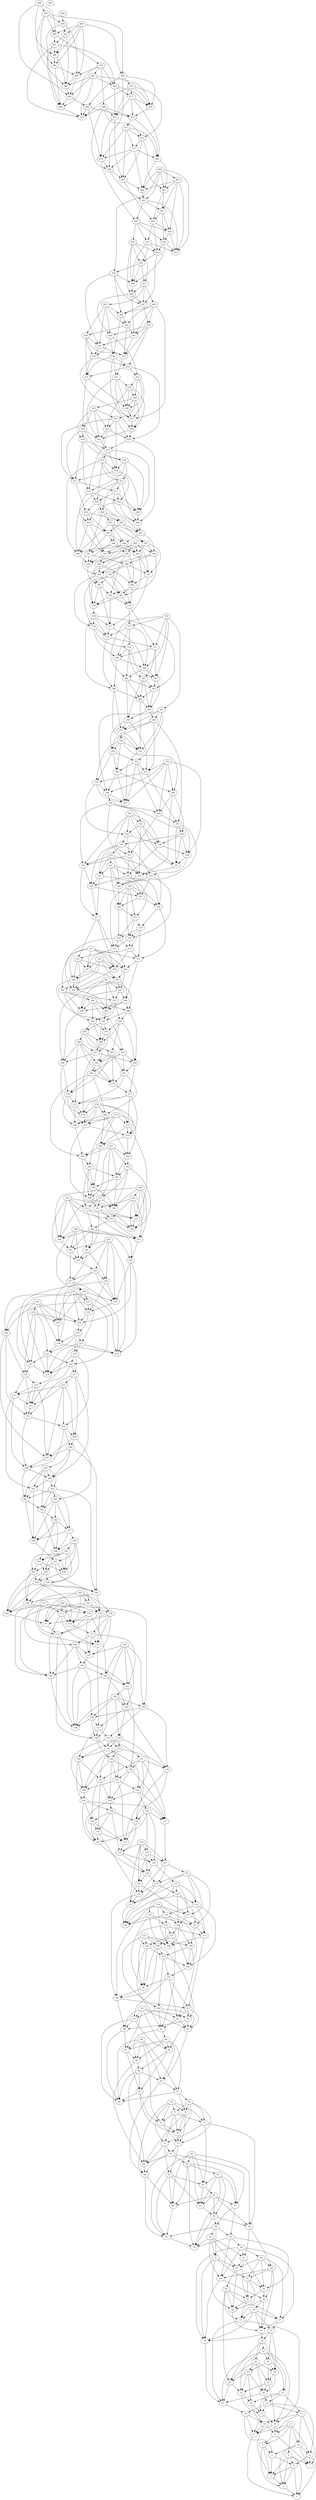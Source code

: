 digraph sample {
2 -> 1;
3 -> 2;
4 -> 1;
4 -> 2;
4 -> 3;
5 -> 3;
5 -> 4;
6 -> 2;
6 -> 3;
6 -> 5;
8 -> 1;
8 -> 2;
8 -> 3;
8 -> 4;
8 -> 7;
9 -> 1;
9 -> 4;
9 -> 7;
10 -> 2;
10 -> 5;
10 -> 7;
10 -> 9;
11 -> 6;
11 -> 7;
12 -> 1;
13 -> 6;
13 -> 8;
13 -> 9;
13 -> 10;
13 -> 11;
13 -> 12;
14 -> 3;
14 -> 11;
14 -> 12;
15 -> 7;
15 -> 10;
15 -> 11;
15 -> 14;
16 -> 11;
16 -> 12;
17 -> 12;
17 -> 16;
18 -> 5;
18 -> 12;
18 -> 14;
19 -> 9;
19 -> 15;
19 -> 17;
19 -> 18;
20 -> 14;
20 -> 17;
21 -> 15;
21 -> 17;
21 -> 19;
21 -> 20;
22 -> 17;
22 -> 20;
23 -> 18;
24 -> 19;
24 -> 23;
25 -> 16;
25 -> 22;
25 -> 24;
26 -> 22;
26 -> 23;
27 -> 20;
27 -> 22;
27 -> 24;
27 -> 26;
28 -> 24;
28 -> 25;
29 -> 24;
29 -> 25;
29 -> 26;
29 -> 27;
29 -> 28;
30 -> 21;
30 -> 25;
30 -> 27;
30 -> 28;
31 -> 16;
31 -> 21;
31 -> 22;
31 -> 23;
31 -> 30;
32 -> 26;
32 -> 28;
32 -> 29;
32 -> 31;
33 -> 16;
33 -> 23;
34 -> 23;
35 -> 28;
35 -> 30;
35 -> 32;
35 -> 34;
36 -> 32;
37 -> 35;
37 -> 36;
38 -> 33;
38 -> 34;
38 -> 35;
38 -> 36;
38 -> 37;
39 -> 33;
39 -> 36;
39 -> 38;
40 -> 36;
41 -> 33;
41 -> 40;
42 -> 39;
42 -> 41;
43 -> 40;
43 -> 41;
43 -> 42;
44 -> 26;
44 -> 33;
44 -> 37;
44 -> 40;
44 -> 41;
45 -> 40;
45 -> 44;
46 -> 34;
46 -> 39;
47 -> 41;
47 -> 42;
47 -> 45;
48 -> 36;
48 -> 39;
48 -> 43;
48 -> 46;
49 -> 37;
49 -> 42;
49 -> 43;
49 -> 45;
49 -> 48;
50 -> 34;
50 -> 37;
50 -> 46;
50 -> 47;
50 -> 49;
51 -> 34;
51 -> 40;
51 -> 43;
51 -> 45;
53 -> 42;
53 -> 46;
53 -> 50;
53 -> 52;
54 -> 45;
54 -> 46;
54 -> 47;
54 -> 51;
54 -> 52;
55 -> 52;
56 -> 51;
56 -> 53;
56 -> 54;
56 -> 55;
57 -> 53;
57 -> 56;
58 -> 47;
58 -> 48;
59 -> 52;
59 -> 56;
59 -> 58;
60 -> 55;
61 -> 59;
62 -> 57;
62 -> 58;
62 -> 59;
62 -> 60;
62 -> 61;
63 -> 61;
63 -> 62;
64 -> 52;
64 -> 57;
64 -> 59;
64 -> 61;
64 -> 63;
65 -> 52;
65 -> 57;
65 -> 60;
65 -> 64;
66 -> 55;
66 -> 60;
67 -> 55;
67 -> 60;
67 -> 61;
67 -> 63;
68 -> 66;
69 -> 55;
69 -> 58;
69 -> 60;
69 -> 61;
69 -> 63;
69 -> 65;
70 -> 57;
70 -> 65;
70 -> 66;
70 -> 68;
71 -> 67;
71 -> 68;
71 -> 70;
72 -> 58;
72 -> 63;
72 -> 71;
73 -> 67;
73 -> 70;
74 -> 73;
75 -> 68;
75 -> 73;
75 -> 74;
76 -> 73;
76 -> 74;
77 -> 71;
77 -> 72;
77 -> 74;
77 -> 76;
78 -> 66;
78 -> 71;
78 -> 72;
78 -> 75;
78 -> 76;
78 -> 77;
79 -> 72;
79 -> 73;
79 -> 74;
79 -> 75;
79 -> 77;
81 -> 75;
81 -> 79;
81 -> 80;
82 -> 74;
82 -> 76;
82 -> 80;
83 -> 66;
83 -> 81;
84 -> 68;
84 -> 80;
84 -> 82;
84 -> 83;
85 -> 82;
85 -> 84;
86 -> 68;
86 -> 84;
87 -> 82;
87 -> 86;
88 -> 81;
88 -> 83;
88 -> 85;
88 -> 86;
88 -> 87;
89 -> 76;
89 -> 80;
89 -> 81;
89 -> 83;
89 -> 86;
89 -> 87;
90 -> 80;
90 -> 87;
91 -> 86;
91 -> 88;
92 -> 83;
93 -> 80;
93 -> 85;
93 -> 90;
94 -> 85;
94 -> 90;
94 -> 92;
95 -> 85;
95 -> 87;
95 -> 90;
95 -> 92;
95 -> 93;
95 -> 94;
96 -> 91;
96 -> 92;
97 -> 92;
97 -> 94;
97 -> 96;
98 -> 90;
98 -> 97;
99 -> 98;
100 -> 91;
100 -> 92;
100 -> 93;
100 -> 96;
101 -> 93;
101 -> 96;
101 -> 97;
101 -> 99;
102 -> 101;
103 -> 100;
103 -> 101;
103 -> 102;
104 -> 96;
104 -> 102;
104 -> 103;
105 -> 94;
105 -> 98;
105 -> 99;
105 -> 103;
106 -> 91;
106 -> 99;
106 -> 103;
107 -> 91;
107 -> 102;
107 -> 105;
107 -> 106;
109 -> 104;
109 -> 107;
109 -> 108;
110 -> 99;
110 -> 100;
110 -> 104;
110 -> 105;
110 -> 106;
110 -> 108;
111 -> 97;
111 -> 108;
112 -> 106;
112 -> 107;
112 -> 108;
112 -> 111;
113 -> 104;
113 -> 111;
115 -> 99;
115 -> 108;
115 -> 112;
115 -> 113;
115 -> 114;
116 -> 102;
116 -> 109;
116 -> 112;
116 -> 114;
117 -> 109;
117 -> 111;
118 -> 102;
118 -> 111;
118 -> 116;
119 -> 109;
119 -> 113;
119 -> 115;
119 -> 118;
120 -> 98;
120 -> 108;
120 -> 113;
120 -> 114;
120 -> 116;
120 -> 117;
121 -> 114;
122 -> 114;
122 -> 117;
122 -> 118;
122 -> 119;
122 -> 121;
123 -> 98;
123 -> 121;
124 -> 119;
124 -> 121;
124 -> 123;
125 -> 113;
125 -> 114;
125 -> 117;
125 -> 118;
125 -> 124;
126 -> 117;
126 -> 121;
126 -> 123;
127 -> 123;
127 -> 124;
127 -> 125;
128 -> 124;
128 -> 126;
129 -> 122;
129 -> 128;
130 -> 126;
130 -> 127;
130 -> 128;
130 -> 129;
131 -> 128;
131 -> 129;
132 -> 121;
132 -> 126;
132 -> 127;
132 -> 129;
132 -> 130;
132 -> 131;
133 -> 131;
134 -> 128;
135 -> 123;
135 -> 133;
135 -> 134;
136 -> 133;
136 -> 134;
136 -> 135;
137 -> 127;
138 -> 131;
138 -> 133;
139 -> 131;
139 -> 135;
139 -> 136;
139 -> 138;
140 -> 129;
140 -> 130;
140 -> 134;
140 -> 137;
140 -> 138;
141 -> 134;
141 -> 136;
141 -> 137;
141 -> 139;
142 -> 134;
142 -> 139;
143 -> 135;
143 -> 136;
143 -> 142;
144 -> 137;
144 -> 140;
144 -> 142;
145 -> 133;
145 -> 138;
146 -> 141;
147 -> 133;
147 -> 144;
147 -> 146;
148 -> 137;
148 -> 142;
148 -> 147;
149 -> 142;
149 -> 146;
149 -> 147;
149 -> 148;
150 -> 141;
150 -> 143;
150 -> 146;
151 -> 137;
151 -> 138;
151 -> 143;
151 -> 145;
151 -> 148;
152 -> 143;
152 -> 145;
152 -> 146;
152 -> 149;
153 -> 144;
153 -> 147;
153 -> 150;
154 -> 144;
154 -> 150;
154 -> 152;
154 -> 153;
155 -> 146;
155 -> 151;
155 -> 152;
155 -> 153;
156 -> 149;
156 -> 153;
157 -> 150;
157 -> 155;
157 -> 156;
158 -> 145;
158 -> 154;
158 -> 157;
160 -> 156;
160 -> 157;
160 -> 159;
161 -> 145;
161 -> 155;
161 -> 160;
162 -> 154;
162 -> 158;
162 -> 159;
162 -> 160;
162 -> 161;
163 -> 148;
163 -> 162;
164 -> 158;
164 -> 159;
164 -> 163;
165 -> 159;
166 -> 159;
166 -> 160;
166 -> 164;
166 -> 165;
167 -> 166;
168 -> 163;
168 -> 165;
168 -> 166;
168 -> 167;
169 -> 156;
169 -> 158;
169 -> 161;
169 -> 163;
169 -> 164;
169 -> 167;
170 -> 157;
171 -> 163;
171 -> 167;
171 -> 168;
171 -> 170;
172 -> 171;
173 -> 165;
173 -> 170;
173 -> 172;
174 -> 156;
174 -> 159;
175 -> 161;
175 -> 165;
175 -> 168;
175 -> 170;
175 -> 173;
175 -> 174;
176 -> 164;
176 -> 167;
176 -> 172;
176 -> 174;
177 -> 174;
178 -> 167;
178 -> 170;
178 -> 171;
178 -> 177;
179 -> 170;
179 -> 174;
180 -> 165;
180 -> 172;
180 -> 173;
180 -> 176;
180 -> 177;
180 -> 179;
181 -> 173;
181 -> 177;
181 -> 178;
181 -> 179;
182 -> 177;
183 -> 172;
183 -> 177;
183 -> 178;
183 -> 179;
183 -> 181;
183 -> 182;
184 -> 176;
184 -> 182;
185 -> 172;
185 -> 181;
185 -> 182;
186 -> 179;
186 -> 184;
187 -> 182;
187 -> 184;
187 -> 185;
188 -> 182;
188 -> 184;
188 -> 186;
189 -> 184;
189 -> 185;
189 -> 188;
190 -> 185;
191 -> 186;
191 -> 187;
191 -> 189;
191 -> 190;
192 -> 187;
192 -> 189;
192 -> 190;
193 -> 187;
193 -> 188;
193 -> 189;
193 -> 190;
193 -> 192;
194 -> 190;
194 -> 192;
195 -> 188;
195 -> 190;
195 -> 191;
195 -> 193;
195 -> 194;
196 -> 191;
197 -> 194;
197 -> 195;
197 -> 196;
198 -> 192;
198 -> 194;
198 -> 196;
198 -> 197;
199 -> 194;
199 -> 198;
200 -> 196;
200 -> 197;
200 -> 198;
200 -> 199;
201 -> 196;
201 -> 199;
202 -> 196;
202 -> 197;
202 -> 201;
203 -> 186;
203 -> 199;
203 -> 200;
203 -> 201;
204 -> 202;
204 -> 203;
205 -> 199;
205 -> 201;
205 -> 202;
205 -> 203;
205 -> 204;
206 -> 201;
206 -> 204;
207 -> 206;
208 -> 186;
208 -> 204;
208 -> 205;
208 -> 207;
209 -> 200;
209 -> 207;
209 -> 208;
210 -> 206;
210 -> 208;
210 -> 209;
211 -> 206;
211 -> 210;
212 -> 211;
213 -> 202;
213 -> 206;
213 -> 212;
214 -> 207;
214 -> 211;
214 -> 212;
214 -> 213;
215 -> 207;
215 -> 209;
215 -> 210;
215 -> 212;
215 -> 213;
216 -> 212;
216 -> 213;
216 -> 214;
217 -> 204;
217 -> 209;
217 -> 211;
217 -> 215;
218 -> 207;
218 -> 211;
218 -> 216;
220 -> 212;
220 -> 217;
220 -> 219;
221 -> 216;
221 -> 219;
222 -> 219;
222 -> 220;
222 -> 221;
223 -> 210;
223 -> 217;
223 -> 219;
223 -> 220;
225 -> 214;
225 -> 219;
225 -> 223;
225 -> 224;
226 -> 222;
226 -> 224;
227 -> 222;
227 -> 223;
227 -> 225;
227 -> 226;
228 -> 227;
229 -> 226;
230 -> 216;
230 -> 221;
230 -> 222;
230 -> 228;
230 -> 229;
231 -> 218;
231 -> 219;
231 -> 226;
231 -> 228;
231 -> 229;
231 -> 230;
232 -> 227;
232 -> 228;
233 -> 218;
233 -> 220;
233 -> 225;
233 -> 232;
234 -> 218;
234 -> 224;
234 -> 228;
234 -> 229;
234 -> 232;
234 -> 233;
235 -> 232;
236 -> 221;
236 -> 229;
236 -> 233;
236 -> 235;
237 -> 224;
237 -> 229;
237 -> 236;
238 -> 221;
238 -> 232;
238 -> 235;
239 -> 226;
239 -> 235;
239 -> 237;
239 -> 238;
240 -> 224;
240 -> 228;
240 -> 235;
241 -> 239;
242 -> 237;
242 -> 241;
243 -> 224;
243 -> 235;
243 -> 238;
243 -> 239;
243 -> 241;
243 -> 242;
244 -> 242;
245 -> 237;
245 -> 238;
245 -> 241;
246 -> 240;
246 -> 242;
246 -> 244;
246 -> 245;
247 -> 240;
248 -> 236;
248 -> 240;
248 -> 241;
248 -> 242;
248 -> 244;
248 -> 247;
250 -> 246;
250 -> 247;
250 -> 249;
251 -> 245;
251 -> 249;
251 -> 250;
252 -> 249;
253 -> 246;
253 -> 247;
253 -> 252;
254 -> 247;
254 -> 249;
254 -> 250;
254 -> 251;
254 -> 252;
255 -> 241;
255 -> 244;
255 -> 245;
255 -> 250;
255 -> 252;
255 -> 253;
257 -> 244;
257 -> 251;
257 -> 253;
257 -> 256;
258 -> 251;
258 -> 256;
259 -> 256;
259 -> 258;
260 -> 244;
260 -> 247;
260 -> 249;
260 -> 252;
260 -> 254;
260 -> 256;
261 -> 256;
261 -> 259;
262 -> 249;
262 -> 256;
262 -> 257;
262 -> 261;
263 -> 253;
263 -> 258;
263 -> 259;
263 -> 261;
264 -> 261;
264 -> 262;
265 -> 259;
265 -> 263;
266 -> 259;
266 -> 265;
267 -> 257;
267 -> 258;
267 -> 261;
267 -> 262;
267 -> 264;
267 -> 265;
268 -> 265;
269 -> 264;
269 -> 266;
269 -> 268;
270 -> 264;
270 -> 266;
271 -> 258;
271 -> 270;
272 -> 252;
272 -> 266;
272 -> 270;
273 -> 263;
273 -> 264;
273 -> 266;
273 -> 268;
273 -> 271;
273 -> 272;
274 -> 271;
275 -> 268;
275 -> 274;
276 -> 268;
276 -> 269;
276 -> 270;
276 -> 271;
276 -> 272;
276 -> 274;
277 -> 270;
277 -> 272;
277 -> 274;
277 -> 275;
278 -> 268;
278 -> 271;
278 -> 275;
279 -> 277;
280 -> 265;
280 -> 269;
280 -> 278;
280 -> 279;
281 -> 269;
281 -> 275;
281 -> 279;
282 -> 277;
282 -> 281;
283 -> 279;
283 -> 280;
284 -> 280;
284 -> 281;
284 -> 282;
284 -> 283;
285 -> 278;
285 -> 279;
285 -> 281;
285 -> 283;
286 -> 274;
286 -> 278;
287 -> 274;
287 -> 282;
287 -> 286;
288 -> 275;
288 -> 279;
288 -> 283;
288 -> 286;
288 -> 287;
289 -> 287;
290 -> 283;
290 -> 285;
290 -> 288;
290 -> 289;
291 -> 284;
291 -> 287;
291 -> 289;
292 -> 289;
292 -> 290;
292 -> 291;
293 -> 289;
293 -> 290;
293 -> 291;
294 -> 282;
294 -> 285;
294 -> 289;
294 -> 291;
295 -> 293;
296 -> 282;
296 -> 293;
296 -> 294;
297 -> 292;
297 -> 294;
297 -> 295;
298 -> 286;
299 -> 295;
299 -> 296;
299 -> 298;
300 -> 284;
300 -> 292;
300 -> 295;
300 -> 296;
300 -> 298;
301 -> 292;
301 -> 297;
301 -> 298;
301 -> 300;
302 -> 297;
302 -> 298;
302 -> 299;
303 -> 286;
303 -> 295;
303 -> 296;
303 -> 297;
303 -> 298;
303 -> 302;
304 -> 295;
305 -> 299;
305 -> 302;
305 -> 304;
306 -> 293;
306 -> 304;
307 -> 305;
307 -> 306;
308 -> 304;
309 -> 302;
309 -> 305;
310 -> 301;
310 -> 305;
310 -> 306;
310 -> 307;
310 -> 308;
310 -> 309;
311 -> 299;
311 -> 309;
312 -> 301;
312 -> 306;
312 -> 307;
312 -> 308;
312 -> 309;
312 -> 311;
313 -> 304;
313 -> 306;
313 -> 307;
313 -> 308;
314 -> 307;
314 -> 308;
314 -> 311;
315 -> 309;
315 -> 313;
316 -> 304;
316 -> 314;
316 -> 315;
317 -> 308;
317 -> 313;
317 -> 315;
318 -> 314;
318 -> 315;
319 -> 311;
319 -> 314;
319 -> 316;
319 -> 318;
320 -> 311;
320 -> 319;
321 -> 316;
321 -> 318;
321 -> 319;
322 -> 316;
322 -> 321;
323 -> 320;
323 -> 322;
324 -> 317;
324 -> 323;
325 -> 320;
325 -> 321;
325 -> 324;
326 -> 315;
326 -> 318;
326 -> 320;
326 -> 321;
326 -> 322;
326 -> 323;
327 -> 317;
327 -> 323;
327 -> 324;
328 -> 322;
329 -> 318;
329 -> 323;
329 -> 328;
330 -> 317;
330 -> 324;
331 -> 322;
331 -> 325;
331 -> 327;
331 -> 328;
331 -> 329;
332 -> 320;
332 -> 327;
332 -> 328;
332 -> 330;
332 -> 331;
333 -> 324;
333 -> 327;
333 -> 329;
333 -> 332;
334 -> 328;
335 -> 334;
336 -> 329;
336 -> 335;
337 -> 325;
337 -> 330;
337 -> 334;
338 -> 325;
338 -> 336;
339 -> 333;
339 -> 337;
339 -> 338;
340 -> 333;
340 -> 335;
340 -> 336;
340 -> 338;
341 -> 328;
341 -> 335;
341 -> 340;
342 -> 334;
342 -> 335;
342 -> 338;
342 -> 339;
343 -> 330;
343 -> 335;
343 -> 337;
343 -> 338;
343 -> 339;
343 -> 342;
344 -> 337;
344 -> 341;
345 -> 330;
345 -> 334;
345 -> 336;
345 -> 342;
345 -> 344;
346 -> 334;
346 -> 340;
346 -> 344;
348 -> 345;
348 -> 347;
349 -> 346;
349 -> 347;
349 -> 348;
350 -> 339;
350 -> 347;
350 -> 348;
351 -> 341;
351 -> 350;
352 -> 336;
352 -> 344;
352 -> 346;
352 -> 347;
352 -> 348;
352 -> 351;
353 -> 344;
353 -> 347;
353 -> 349;
353 -> 351;
354 -> 349;
354 -> 350;
354 -> 353;
355 -> 347;
356 -> 346;
356 -> 349;
356 -> 350;
356 -> 354;
356 -> 355;
357 -> 355;
357 -> 356;
358 -> 351;
358 -> 354;
358 -> 357;
359 -> 341;
359 -> 351;
359 -> 354;
359 -> 357;
360 -> 358;
360 -> 359;
361 -> 348;
361 -> 353;
361 -> 355;
361 -> 357;
361 -> 359;
362 -> 355;
362 -> 360;
363 -> 360;
363 -> 362;
364 -> 358;
364 -> 362;
364 -> 363;
365 -> 358;
365 -> 360;
365 -> 362;
365 -> 363;
366 -> 355;
366 -> 357;
366 -> 362;
367 -> 360;
367 -> 363;
368 -> 364;
368 -> 367;
369 -> 366;
369 -> 368;
370 -> 364;
370 -> 365;
370 -> 367;
370 -> 369;
371 -> 365;
371 -> 367;
371 -> 369;
372 -> 366;
372 -> 371;
373 -> 368;
373 -> 369;
373 -> 370;
373 -> 372;
374 -> 361;
374 -> 364;
374 -> 367;
374 -> 368;
374 -> 371;
374 -> 373;
375 -> 371;
375 -> 373;
376 -> 369;
376 -> 370;
376 -> 372;
377 -> 368;
377 -> 372;
378 -> 363;
378 -> 366;
378 -> 372;
378 -> 376;
378 -> 377;
379 -> 378;
380 -> 375;
380 -> 377;
380 -> 379;
381 -> 377;
381 -> 379;
381 -> 380;
382 -> 375;
382 -> 379;
383 -> 375;
383 -> 376;
383 -> 379;
383 -> 381;
383 -> 382;
384 -> 375;
384 -> 382;
385 -> 376;
385 -> 382;
386 -> 379;
386 -> 384;
386 -> 385;
387 -> 377;
387 -> 384;
388 -> 383;
388 -> 384;
388 -> 385;
388 -> 387;
389 -> 380;
389 -> 381;
389 -> 384;
389 -> 386;
390 -> 381;
391 -> 385;
391 -> 388;
391 -> 390;
392 -> 380;
392 -> 385;
392 -> 388;
393 -> 382;
393 -> 387;
394 -> 386;
394 -> 387;
394 -> 389;
394 -> 390;
394 -> 392;
394 -> 393;
395 -> 386;
395 -> 390;
396 -> 389;
396 -> 390;
396 -> 391;
396 -> 393;
397 -> 387;
397 -> 392;
397 -> 393;
397 -> 395;
398 -> 390;
399 -> 393;
399 -> 395;
399 -> 398;
400 -> 391;
400 -> 396;
400 -> 399;
401 -> 392;
401 -> 399;
402 -> 396;
402 -> 397;
402 -> 398;
402 -> 399;
402 -> 401;
403 -> 395;
403 -> 398;
403 -> 400;
404 -> 397;
404 -> 400;
404 -> 401;
405 -> 395;
405 -> 400;
405 -> 403;
405 -> 404;
406 -> 391;
406 -> 401;
406 -> 402;
406 -> 404;
407 -> 404;
407 -> 405;
407 -> 406;
408 -> 401;
409 -> 408;
410 -> 403;
410 -> 408;
410 -> 409;
411 -> 407;
411 -> 408;
411 -> 409;
411 -> 410;
412 -> 398;
412 -> 406;
412 -> 408;
412 -> 411;
413 -> 405;
413 -> 411;
414 -> 409;
414 -> 413;
415 -> 398;
415 -> 407;
415 -> 410;
415 -> 412;
415 -> 414;
416 -> 403;
416 -> 407;
416 -> 410;
417 -> 409;
417 -> 414;
417 -> 415;
418 -> 409;
418 -> 412;
418 -> 414;
418 -> 416;
419 -> 413;
419 -> 416;
419 -> 417;
419 -> 418;
420 -> 408;
420 -> 417;
421 -> 417;
422 -> 416;
422 -> 420;
422 -> 421;
423 -> 413;
423 -> 414;
423 -> 420;
423 -> 422;
424 -> 413;
424 -> 418;
424 -> 419;
424 -> 421;
425 -> 419;
425 -> 421;
425 -> 422;
425 -> 423;
425 -> 424;
426 -> 420;
426 -> 421;
427 -> 426;
428 -> 427;
429 -> 423;
429 -> 425;
429 -> 426;
429 -> 428;
430 -> 422;
430 -> 426;
430 -> 428;
430 -> 429;
431 -> 424;
431 -> 428;
432 -> 421;
432 -> 427;
432 -> 428;
432 -> 430;
433 -> 427;
433 -> 428;
433 -> 429;
433 -> 430;
434 -> 420;
434 -> 431;
434 -> 433;
435 -> 427;
435 -> 431;
435 -> 434;
436 -> 426;
436 -> 431;
436 -> 432;
436 -> 434;
437 -> 432;
438 -> 435;
438 -> 437;
439 -> 431;
439 -> 435;
439 -> 437;
439 -> 438;
440 -> 433;
440 -> 435;
440 -> 436;
441 -> 437;
441 -> 438;
442 -> 437;
442 -> 439;
442 -> 441;
443 -> 434;
443 -> 437;
443 -> 440;
443 -> 441;
444 -> 436;
444 -> 442;
445 -> 438;
445 -> 439;
445 -> 440;
445 -> 442;
445 -> 444;
446 -> 427;
446 -> 441;
446 -> 442;
446 -> 443;
446 -> 444;
447 -> 443;
447 -> 444;
448 -> 440;
448 -> 441;
448 -> 447;
449 -> 448;
450 -> 438;
450 -> 444;
450 -> 447;
450 -> 449;
451 -> 445;
451 -> 446;
451 -> 447;
451 -> 448;
452 -> 449;
452 -> 450;
452 -> 451;
453 -> 447;
453 -> 452;
454 -> 448;
454 -> 449;
454 -> 451;
454 -> 452;
454 -> 453;
456 -> 449;
456 -> 453;
456 -> 455;
457 -> 449;
457 -> 452;
457 -> 453;
457 -> 455;
458 -> 455;
458 -> 456;
459 -> 453;
459 -> 457;
459 -> 458;
460 -> 454;
460 -> 456;
460 -> 457;
460 -> 458;
461 -> 456;
461 -> 458;
461 -> 459;
462 -> 455;
462 -> 460;
462 -> 461;
463 -> 459;
463 -> 461;
464 -> 462;
465 -> 455;
465 -> 458;
465 -> 461;
465 -> 463;
465 -> 464;
466 -> 463;
466 -> 464;
467 -> 459;
467 -> 464;
468 -> 450;
468 -> 455;
468 -> 462;
468 -> 463;
468 -> 464;
468 -> 465;
469 -> 462;
469 -> 467;
470 -> 460;
470 -> 469;
471 -> 464;
471 -> 466;
471 -> 469;
471 -> 470;
472 -> 463;
472 -> 467;
472 -> 471;
473 -> 466;
473 -> 467;
473 -> 470;
473 -> 471;
473 -> 472;
474 -> 467;
474 -> 470;
475 -> 466;
475 -> 473;
476 -> 475;
477 -> 466;
477 -> 474;
477 -> 475;
477 -> 476;
479 -> 472;
479 -> 474;
479 -> 476;
479 -> 477;
479 -> 478;
480 -> 469;
480 -> 472;
480 -> 474;
480 -> 475;
480 -> 478;
481 -> 470;
481 -> 475;
481 -> 478;
482 -> 469;
482 -> 476;
482 -> 479;
482 -> 481;
483 -> 474;
483 -> 476;
483 -> 477;
484 -> 478;
485 -> 481;
485 -> 484;
486 -> 485;
487 -> 476;
487 -> 478;
487 -> 483;
487 -> 485;
487 -> 486;
488 -> 485;
488 -> 486;
489 -> 484;
489 -> 488;
490 -> 486;
490 -> 489;
491 -> 478;
491 -> 483;
491 -> 484;
491 -> 490;
492 -> 486;
492 -> 490;
492 -> 491;
493 -> 480;
493 -> 483;
493 -> 484;
493 -> 487;
493 -> 488;
494 -> 484;
494 -> 488;
494 -> 492;
495 -> 491;
495 -> 493;
496 -> 482;
496 -> 486;
496 -> 489;
496 -> 494;
496 -> 495;
497 -> 482;
497 -> 488;
497 -> 489;
497 -> 490;
497 -> 492;
497 -> 495;
498 -> 485;
498 -> 490;
498 -> 495;
498 -> 496;
499 -> 494;
500;
}